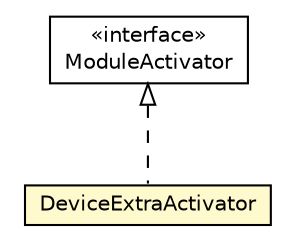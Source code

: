 #!/usr/local/bin/dot
#
# Class diagram 
# Generated by UMLGraph version R5_6-24-gf6e263 (http://www.umlgraph.org/)
#

digraph G {
	edge [fontname="Helvetica",fontsize=10,labelfontname="Helvetica",labelfontsize=10];
	node [fontname="Helvetica",fontsize=10,shape=plaintext];
	nodesep=0.25;
	ranksep=0.5;
	// org.universAAL.middleware.container.ModuleActivator
	c3575787 [label=<<table title="org.universAAL.middleware.container.ModuleActivator" border="0" cellborder="1" cellspacing="0" cellpadding="2" port="p" href="../middleware/container/ModuleActivator.html">
		<tr><td><table border="0" cellspacing="0" cellpadding="1">
<tr><td align="center" balign="center"> &#171;interface&#187; </td></tr>
<tr><td align="center" balign="center"> ModuleActivator </td></tr>
		</table></td></tr>
		</table>>, URL="../middleware/container/ModuleActivator.html", fontname="Helvetica", fontcolor="black", fontsize=10.0];
	// org.universAAL.ontology.DeviceExtraActivator
	c3576347 [label=<<table title="org.universAAL.ontology.DeviceExtraActivator" border="0" cellborder="1" cellspacing="0" cellpadding="2" port="p" bgcolor="lemonChiffon" href="./DeviceExtraActivator.html">
		<tr><td><table border="0" cellspacing="0" cellpadding="1">
<tr><td align="center" balign="center"> DeviceExtraActivator </td></tr>
		</table></td></tr>
		</table>>, URL="./DeviceExtraActivator.html", fontname="Helvetica", fontcolor="black", fontsize=10.0];
	//org.universAAL.ontology.DeviceExtraActivator implements org.universAAL.middleware.container.ModuleActivator
	c3575787:p -> c3576347:p [dir=back,arrowtail=empty,style=dashed];
}

